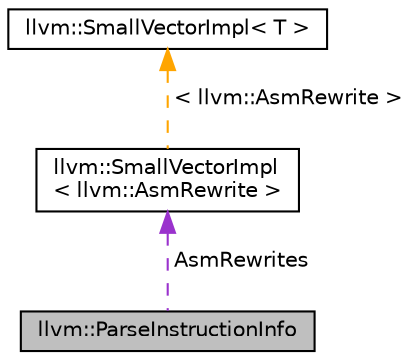 digraph "llvm::ParseInstructionInfo"
{
 // LATEX_PDF_SIZE
  bgcolor="transparent";
  edge [fontname="Helvetica",fontsize="10",labelfontname="Helvetica",labelfontsize="10"];
  node [fontname="Helvetica",fontsize="10",shape=record];
  Node1 [label="llvm::ParseInstructionInfo",height=0.2,width=0.4,color="black", fillcolor="grey75", style="filled", fontcolor="black",tooltip=" "];
  Node2 -> Node1 [dir="back",color="darkorchid3",fontsize="10",style="dashed",label=" AsmRewrites" ,fontname="Helvetica"];
  Node2 [label="llvm::SmallVectorImpl\l\< llvm::AsmRewrite \>",height=0.2,width=0.4,color="black",URL="$classllvm_1_1SmallVectorImpl.html",tooltip=" "];
  Node3 -> Node2 [dir="back",color="orange",fontsize="10",style="dashed",label=" \< llvm::AsmRewrite \>" ,fontname="Helvetica"];
  Node3 [label="llvm::SmallVectorImpl\< T \>",height=0.2,width=0.4,color="black",URL="$classllvm_1_1SmallVectorImpl.html",tooltip="This class consists of common code factored out of the SmallVector class to reduce code duplication b..."];
}
